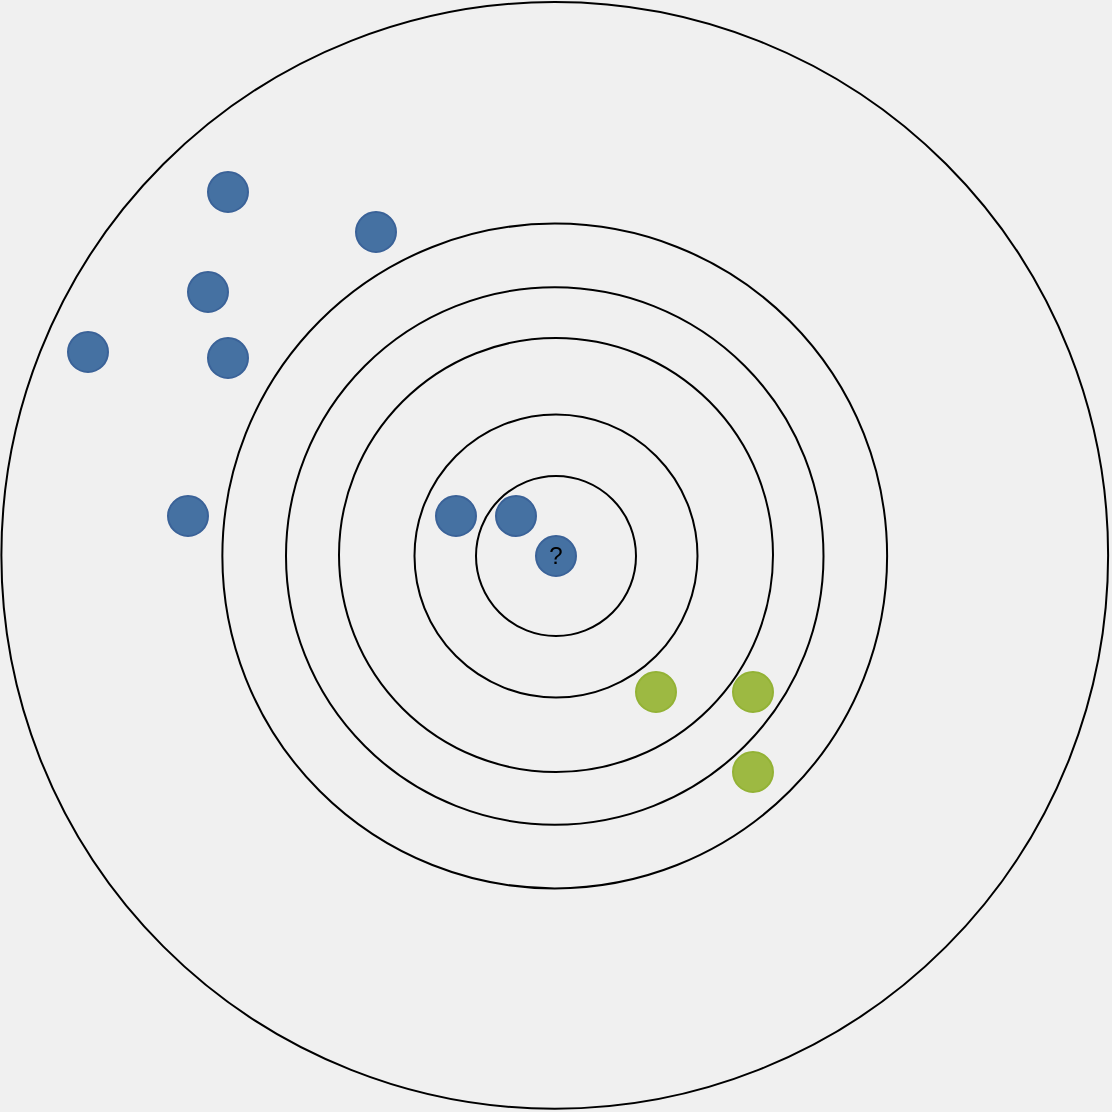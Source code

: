 <mxfile version="20.8.16" type="device"><diagram name="Seite-1" id="h1PPqhaHb7-x4EZSywgX"><mxGraphModel dx="1038" dy="626" grid="1" gridSize="10" guides="1" tooltips="1" connect="1" arrows="1" fold="1" page="1" pageScale="1" pageWidth="827" pageHeight="583" background="#F0F0F0" math="0" shadow="0"><root><mxCell id="0"/><mxCell id="1" parent="0"/><mxCell id="aJa5IPX2InkbtTqZkLjQ-22" value="" style="ellipse;whiteSpace=wrap;html=1;aspect=fixed;fillColor=none;" vertex="1" parent="1"><mxGeometry x="136.69" y="15.0" width="553.37" height="553.37" as="geometry"/></mxCell><mxCell id="aJa5IPX2InkbtTqZkLjQ-21" value="" style="ellipse;whiteSpace=wrap;html=1;aspect=fixed;fillColor=none;" vertex="1" parent="1"><mxGeometry x="247.18" y="125.81" width="332.38" height="332.38" as="geometry"/></mxCell><mxCell id="aJa5IPX2InkbtTqZkLjQ-18" value="" style="ellipse;whiteSpace=wrap;html=1;aspect=fixed;fillColor=none;" vertex="1" parent="1"><mxGeometry x="279" y="157.62" width="268.75" height="268.75" as="geometry"/></mxCell><mxCell id="aJa5IPX2InkbtTqZkLjQ-4" value="" style="ellipse;whiteSpace=wrap;html=1;aspect=fixed;fillColor=none;" vertex="1" parent="1"><mxGeometry x="305.5" y="183" width="217" height="217" as="geometry"/></mxCell><mxCell id="aJa5IPX2InkbtTqZkLjQ-3" value="" style="ellipse;whiteSpace=wrap;html=1;aspect=fixed;fillColor=none;" vertex="1" parent="1"><mxGeometry x="343.25" y="221.25" width="141.5" height="141.5" as="geometry"/></mxCell><mxCell id="aJa5IPX2InkbtTqZkLjQ-2" value="" style="ellipse;whiteSpace=wrap;html=1;aspect=fixed;fillColor=none;" vertex="1" parent="1"><mxGeometry x="374" y="252" width="80" height="80" as="geometry"/></mxCell><mxCell id="aJa5IPX2InkbtTqZkLjQ-1" value="?" style="ellipse;whiteSpace=wrap;html=1;aspect=fixed;fillColor=#4571A2;strokeColor=#3A6298;" vertex="1" parent="1"><mxGeometry x="404" y="282" width="20" height="20" as="geometry"/></mxCell><mxCell id="aJa5IPX2InkbtTqZkLjQ-6" value="" style="ellipse;whiteSpace=wrap;html=1;aspect=fixed;fillColor=#4571A2;strokeColor=#3A6298;" vertex="1" parent="1"><mxGeometry x="384" y="262" width="20" height="20" as="geometry"/></mxCell><mxCell id="aJa5IPX2InkbtTqZkLjQ-7" value="" style="ellipse;whiteSpace=wrap;html=1;aspect=fixed;fillColor=#4571A2;strokeColor=#3A6298;" vertex="1" parent="1"><mxGeometry x="354" y="262" width="20" height="20" as="geometry"/></mxCell><mxCell id="aJa5IPX2InkbtTqZkLjQ-8" value="" style="ellipse;whiteSpace=wrap;html=1;aspect=fixed;fillColor=#9DB942;strokeColor=#93B235;" vertex="1" parent="1"><mxGeometry x="454" y="350" width="20" height="20" as="geometry"/></mxCell><mxCell id="aJa5IPX2InkbtTqZkLjQ-9" value="" style="ellipse;whiteSpace=wrap;html=1;aspect=fixed;fillColor=#9DB942;strokeColor=#93B235;" vertex="1" parent="1"><mxGeometry x="502.5" y="350" width="20" height="20" as="geometry"/></mxCell><mxCell id="aJa5IPX2InkbtTqZkLjQ-10" value="" style="ellipse;whiteSpace=wrap;html=1;aspect=fixed;fillColor=#4571A2;strokeColor=#3A6298;" vertex="1" parent="1"><mxGeometry x="220" y="262" width="20" height="20" as="geometry"/></mxCell><mxCell id="aJa5IPX2InkbtTqZkLjQ-11" value="" style="ellipse;whiteSpace=wrap;html=1;aspect=fixed;fillColor=#4571A2;strokeColor=#3A6298;" vertex="1" parent="1"><mxGeometry x="170" y="180" width="20" height="20" as="geometry"/></mxCell><mxCell id="aJa5IPX2InkbtTqZkLjQ-12" value="" style="ellipse;whiteSpace=wrap;html=1;aspect=fixed;fillColor=#9DB942;strokeColor=#93B235;" vertex="1" parent="1"><mxGeometry x="502.5" y="390" width="20" height="20" as="geometry"/></mxCell><mxCell id="aJa5IPX2InkbtTqZkLjQ-13" value="" style="ellipse;whiteSpace=wrap;html=1;aspect=fixed;fillColor=#4571A2;strokeColor=#3A6298;" vertex="1" parent="1"><mxGeometry x="240" y="100" width="20" height="20" as="geometry"/></mxCell><mxCell id="aJa5IPX2InkbtTqZkLjQ-14" value="" style="ellipse;whiteSpace=wrap;html=1;aspect=fixed;fillColor=#4571A2;strokeColor=#3A6298;" vertex="1" parent="1"><mxGeometry x="230" y="150" width="20" height="20" as="geometry"/></mxCell><mxCell id="aJa5IPX2InkbtTqZkLjQ-15" value="" style="ellipse;whiteSpace=wrap;html=1;aspect=fixed;fillColor=#4571A2;strokeColor=#3A6298;" vertex="1" parent="1"><mxGeometry x="314" y="120" width="20" height="20" as="geometry"/></mxCell><mxCell id="aJa5IPX2InkbtTqZkLjQ-20" value="" style="ellipse;whiteSpace=wrap;html=1;aspect=fixed;fillColor=#4571A2;strokeColor=#3A6298;" vertex="1" parent="1"><mxGeometry x="240" y="183" width="20" height="20" as="geometry"/></mxCell></root></mxGraphModel></diagram></mxfile>